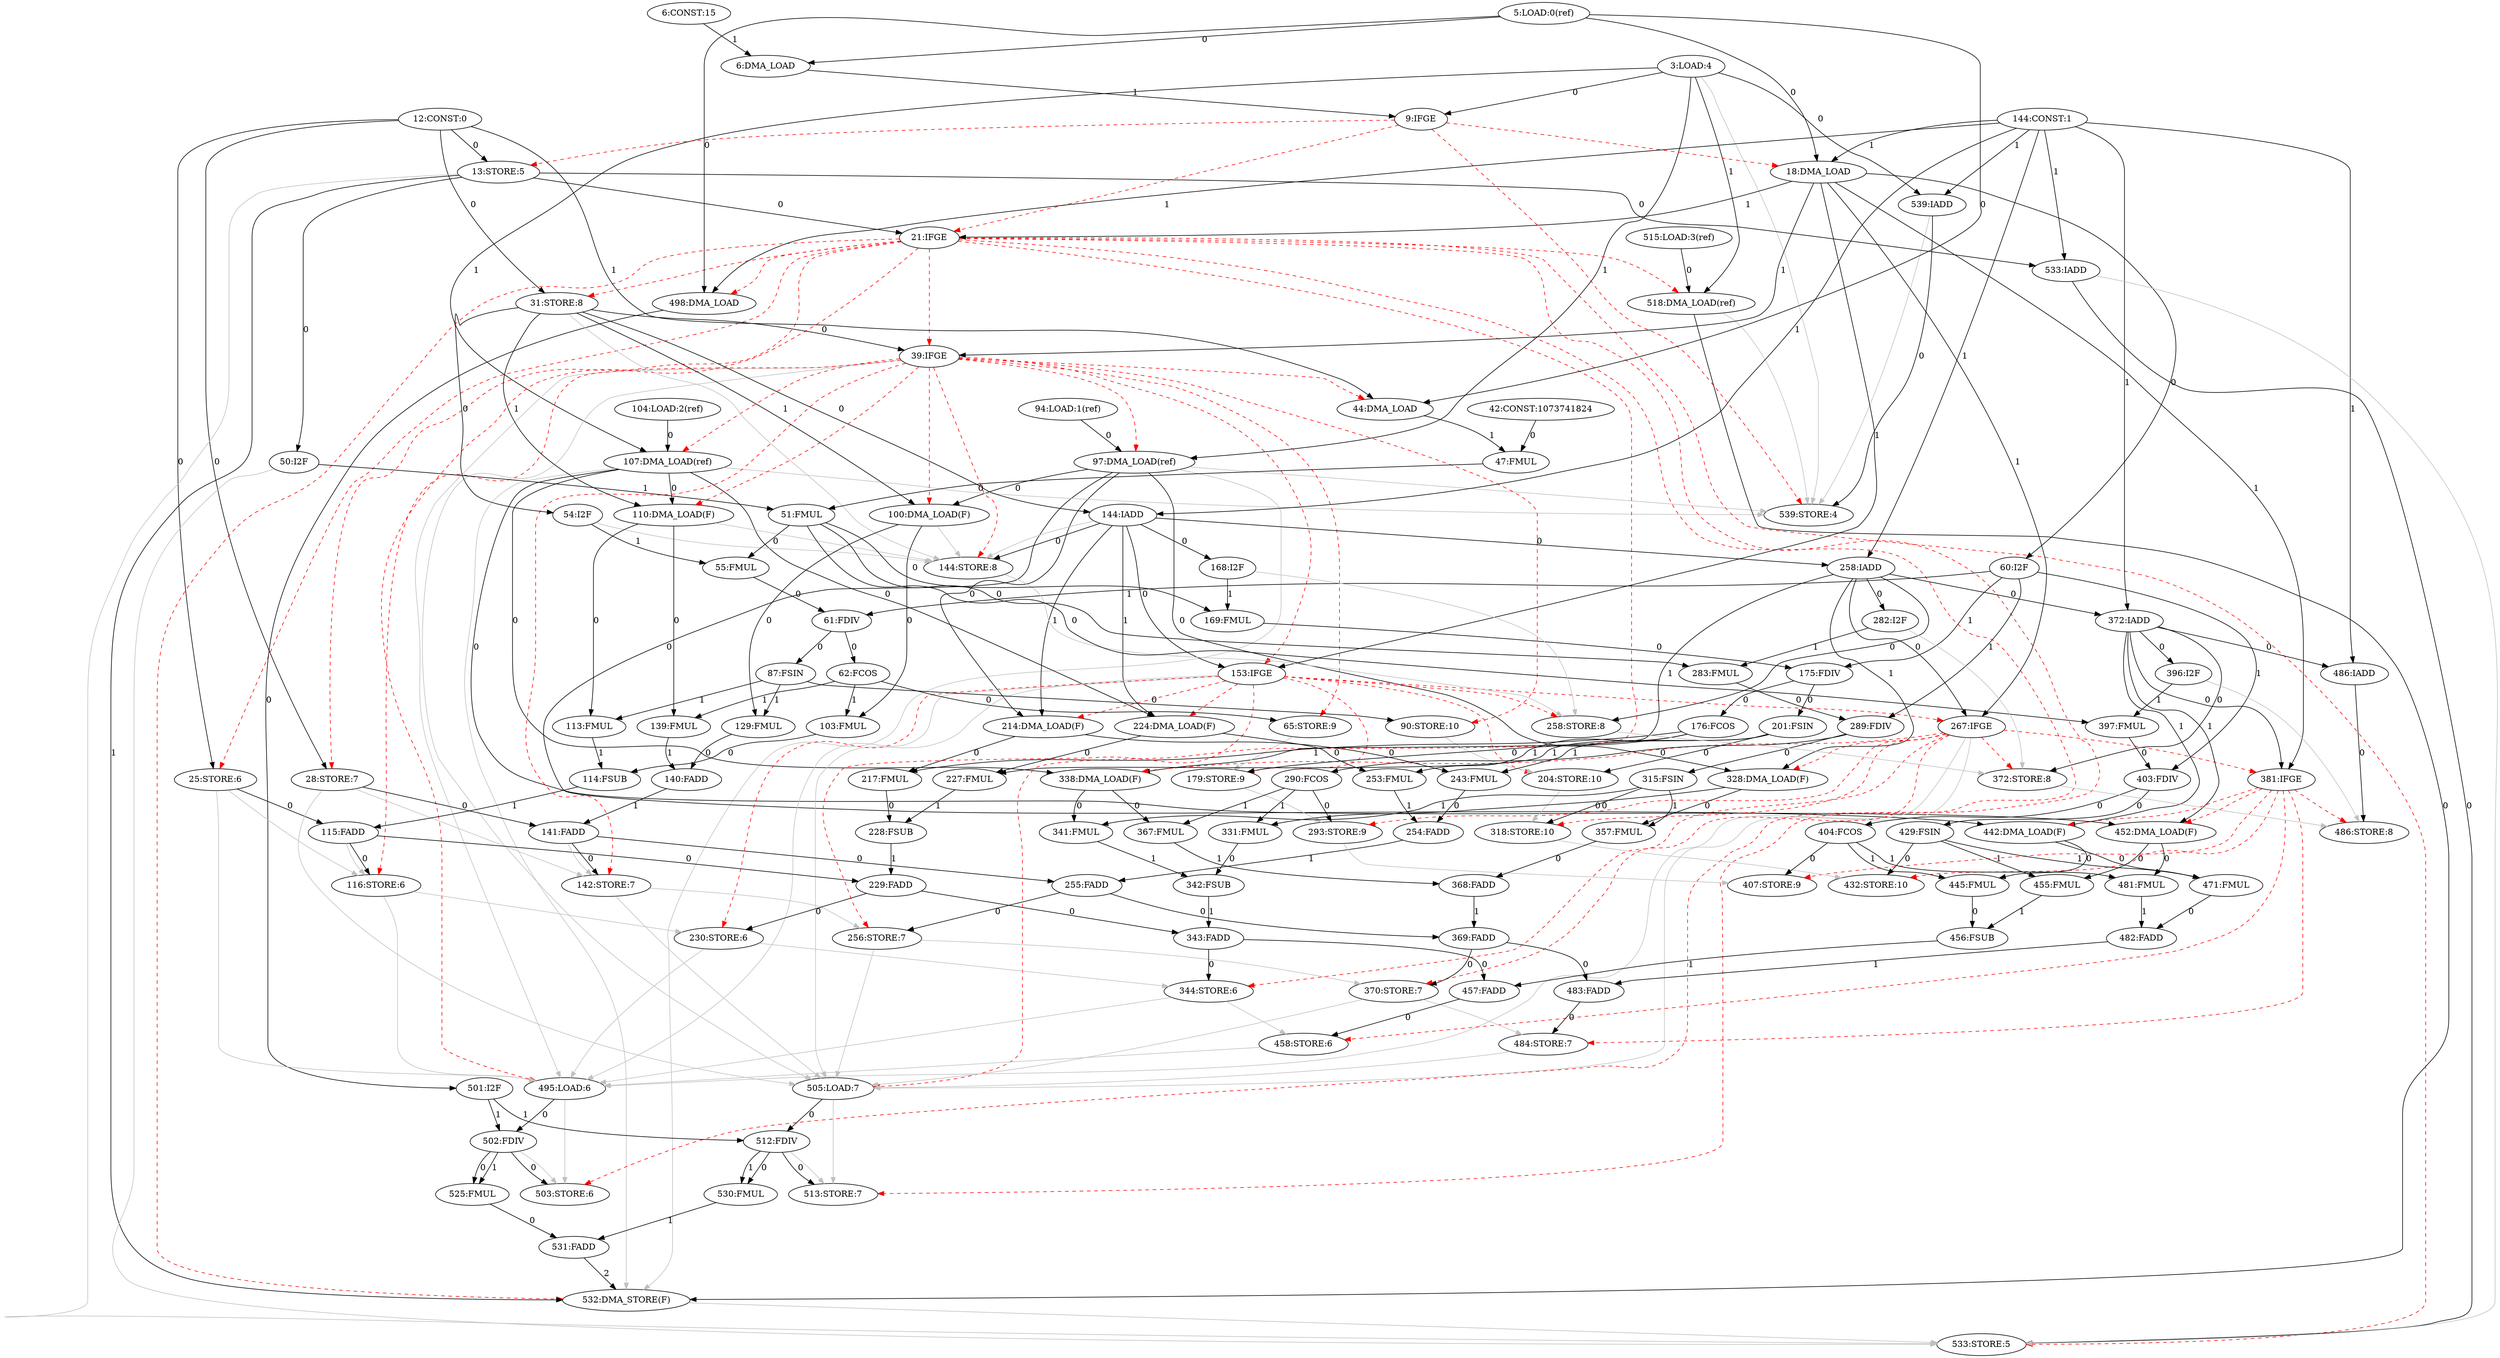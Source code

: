 digraph depgraph {
"539:IADD" -> "539:STORE:4"[label=0];
"3:LOAD:4" -> "539:STORE:4"[color=gray];
"9:IFGE" -> "539:STORE:4"[color=red,style=dashed];
"97:DMA_LOAD(ref)" -> "539:STORE:4"[color=gray];
"107:DMA_LOAD(ref)" -> "539:STORE:4"[color=gray];
"518:DMA_LOAD(ref)" -> "539:STORE:4"[color=gray];
"539:IADD" -> "539:STORE:4"[color=gray];
"3:LOAD:4" -> "9:IFGE"[label=0];
"6:DMA_LOAD" -> "9:IFGE"[label=1];
"94:LOAD:1(ref)" -> "97:DMA_LOAD(ref)"[label=0];
"3:LOAD:4" -> "97:DMA_LOAD(ref)"[label=1];
"39:IFGE" -> "97:DMA_LOAD(ref)"[color=red,style=dashed];
"104:LOAD:2(ref)" -> "107:DMA_LOAD(ref)"[label=0];
"3:LOAD:4" -> "107:DMA_LOAD(ref)"[label=1];
"39:IFGE" -> "107:DMA_LOAD(ref)"[color=red,style=dashed];
"515:LOAD:3(ref)" -> "518:DMA_LOAD(ref)"[label=0];
"3:LOAD:4" -> "518:DMA_LOAD(ref)"[label=1];
"21:IFGE" -> "518:DMA_LOAD(ref)"[color=red,style=dashed];
"3:LOAD:4" -> "539:IADD"[label=0];
"144:CONST:1" -> "539:IADD"[label=1];
"5:LOAD:0(ref)" -> "6:DMA_LOAD"[label=0];
"6:CONST:15" -> "6:DMA_LOAD"[label=1];
"5:LOAD:0(ref)" -> "18:DMA_LOAD"[label=0];
"144:CONST:1" -> "18:DMA_LOAD"[label=1];
"9:IFGE" -> "18:DMA_LOAD"[color=red,style=dashed];
"5:LOAD:0(ref)" -> "44:DMA_LOAD"[label=0];
"12:CONST:0" -> "44:DMA_LOAD"[label=1];
"39:IFGE" -> "44:DMA_LOAD"[color=red,style=dashed];
"5:LOAD:0(ref)" -> "498:DMA_LOAD"[label=0];
"144:CONST:1" -> "498:DMA_LOAD"[label=1];
"21:IFGE" -> "498:DMA_LOAD"[color=red,style=dashed];
"12:CONST:0" -> "13:STORE:5"[label=0];
"9:IFGE" -> "13:STORE:5"[color=red,style=dashed];
"13:STORE:5" -> "21:IFGE"[label=0];
"18:DMA_LOAD" -> "21:IFGE"[label=1];
"9:IFGE" -> "21:IFGE"[color=red,style=dashed];
"12:CONST:0" -> "25:STORE:6"[label=0];
"21:IFGE" -> "25:STORE:6"[color=red,style=dashed];
"12:CONST:0" -> "28:STORE:7"[label=0];
"21:IFGE" -> "28:STORE:7"[color=red,style=dashed];
"12:CONST:0" -> "31:STORE:8"[label=0];
"21:IFGE" -> "31:STORE:8"[color=red,style=dashed];
"533:IADD" -> "533:STORE:5"[label=0];
"13:STORE:5" -> "533:STORE:5"[color=gray];
"21:IFGE" -> "533:STORE:5"[color=red,style=dashed];
"50:I2F" -> "533:STORE:5"[color=gray];
"532:DMA_STORE(F)" -> "533:STORE:5"[color=gray];
"533:IADD" -> "533:STORE:5"[color=gray];
"13:STORE:5" -> "50:I2F"[label=0];
"518:DMA_LOAD(ref)" -> "532:DMA_STORE(F)"[label=0];
"13:STORE:5" -> "532:DMA_STORE(F)"[label=1];
"531:FADD" -> "532:DMA_STORE(F)"[label=2];
"21:IFGE" -> "532:DMA_STORE(F)"[color=red,style=dashed];
"97:DMA_LOAD(ref)" -> "532:DMA_STORE(F)"[color=gray];
"107:DMA_LOAD(ref)" -> "532:DMA_STORE(F)"[color=gray];
"13:STORE:5" -> "533:IADD"[label=0];
"144:CONST:1" -> "533:IADD"[label=1];
"31:STORE:8" -> "39:IFGE"[label=0];
"18:DMA_LOAD" -> "39:IFGE"[label=1];
"21:IFGE" -> "39:IFGE"[color=red,style=dashed];
"18:DMA_LOAD" -> "60:I2F"[label=0];
"144:IADD" -> "153:IFGE"[label=0];
"18:DMA_LOAD" -> "153:IFGE"[label=1];
"39:IFGE" -> "153:IFGE"[color=red,style=dashed];
"258:IADD" -> "267:IFGE"[label=0];
"18:DMA_LOAD" -> "267:IFGE"[label=1];
"153:IFGE" -> "267:IFGE"[color=red,style=dashed];
"372:IADD" -> "381:IFGE"[label=0];
"18:DMA_LOAD" -> "381:IFGE"[label=1];
"267:IFGE" -> "381:IFGE"[color=red,style=dashed];
"502:FDIV" -> "503:STORE:6"[label=0];
"21:IFGE" -> "503:STORE:6"[color=red,style=dashed];
"495:LOAD:6" -> "503:STORE:6"[color=gray];
"502:FDIV" -> "503:STORE:6"[color=gray];
"512:FDIV" -> "513:STORE:7"[label=0];
"21:IFGE" -> "513:STORE:7"[color=red,style=dashed];
"505:LOAD:7" -> "513:STORE:7"[color=gray];
"512:FDIV" -> "513:STORE:7"[color=gray];
"21:IFGE" -> "495:LOAD:6"[color=red,style=dashed];
"25:STORE:6" -> "495:LOAD:6"[color=gray];
"39:IFGE" -> "495:LOAD:6"[color=gray];
"116:STORE:6" -> "495:LOAD:6"[color=gray];
"153:IFGE" -> "495:LOAD:6"[color=gray];
"230:STORE:6" -> "495:LOAD:6"[color=gray];
"267:IFGE" -> "495:LOAD:6"[color=gray];
"344:STORE:6" -> "495:LOAD:6"[color=gray];
"458:STORE:6" -> "495:LOAD:6"[color=gray];
"21:IFGE" -> "505:LOAD:7"[color=red,style=dashed];
"28:STORE:7" -> "505:LOAD:7"[color=gray];
"39:IFGE" -> "505:LOAD:7"[color=gray];
"142:STORE:7" -> "505:LOAD:7"[color=gray];
"153:IFGE" -> "505:LOAD:7"[color=gray];
"256:STORE:7" -> "505:LOAD:7"[color=gray];
"267:IFGE" -> "505:LOAD:7"[color=gray];
"370:STORE:7" -> "505:LOAD:7"[color=gray];
"484:STORE:7" -> "505:LOAD:7"[color=gray];
"115:FADD" -> "116:STORE:6"[label=0];
"25:STORE:6" -> "116:STORE:6"[color=gray];
"39:IFGE" -> "116:STORE:6"[color=red,style=dashed];
"115:FADD" -> "116:STORE:6"[color=gray];
"25:STORE:6" -> "115:FADD"[label=0];
"114:FSUB" -> "115:FADD"[label=1];
"141:FADD" -> "142:STORE:7"[label=0];
"28:STORE:7" -> "142:STORE:7"[color=gray];
"39:IFGE" -> "142:STORE:7"[color=red,style=dashed];
"141:FADD" -> "142:STORE:7"[color=gray];
"28:STORE:7" -> "141:FADD"[label=0];
"140:FADD" -> "141:FADD"[label=1];
"144:IADD" -> "144:STORE:8"[label=0];
"31:STORE:8" -> "144:STORE:8"[color=gray];
"39:IFGE" -> "144:STORE:8"[color=red,style=dashed];
"54:I2F" -> "144:STORE:8"[color=gray];
"100:DMA_LOAD(F)" -> "144:STORE:8"[color=gray];
"110:DMA_LOAD(F)" -> "144:STORE:8"[color=gray];
"144:IADD" -> "144:STORE:8"[color=gray];
"31:STORE:8" -> "54:I2F"[label=0];
"97:DMA_LOAD(ref)" -> "100:DMA_LOAD(F)"[label=0];
"31:STORE:8" -> "100:DMA_LOAD(F)"[label=1];
"39:IFGE" -> "100:DMA_LOAD(F)"[color=red,style=dashed];
"107:DMA_LOAD(ref)" -> "110:DMA_LOAD(F)"[label=0];
"31:STORE:8" -> "110:DMA_LOAD(F)"[label=1];
"39:IFGE" -> "110:DMA_LOAD(F)"[color=red,style=dashed];
"31:STORE:8" -> "144:IADD"[label=0];
"144:CONST:1" -> "144:IADD"[label=1];
"62:FCOS" -> "65:STORE:9"[label=0];
"39:IFGE" -> "65:STORE:9"[color=red,style=dashed];
"87:FSIN" -> "90:STORE:10"[label=0];
"39:IFGE" -> "90:STORE:10"[color=red,style=dashed];
"42:CONST:1073741824" -> "47:FMUL"[label=0];
"44:DMA_LOAD" -> "47:FMUL"[label=1];
"47:FMUL" -> "51:FMUL"[label=0];
"50:I2F" -> "51:FMUL"[label=1];
"51:FMUL" -> "55:FMUL"[label=0];
"54:I2F" -> "55:FMUL"[label=1];
"51:FMUL" -> "169:FMUL"[label=0];
"168:I2F" -> "169:FMUL"[label=1];
"51:FMUL" -> "283:FMUL"[label=0];
"282:I2F" -> "283:FMUL"[label=1];
"51:FMUL" -> "397:FMUL"[label=0];
"396:I2F" -> "397:FMUL"[label=1];
"55:FMUL" -> "61:FDIV"[label=0];
"60:I2F" -> "61:FDIV"[label=1];
"169:FMUL" -> "175:FDIV"[label=0];
"60:I2F" -> "175:FDIV"[label=1];
"283:FMUL" -> "289:FDIV"[label=0];
"60:I2F" -> "289:FDIV"[label=1];
"397:FMUL" -> "403:FDIV"[label=0];
"60:I2F" -> "403:FDIV"[label=1];
"61:FDIV" -> "62:FCOS"[label=0];
"61:FDIV" -> "87:FSIN"[label=0];
"100:DMA_LOAD(F)" -> "103:FMUL"[label=0];
"62:FCOS" -> "103:FMUL"[label=1];
"110:DMA_LOAD(F)" -> "139:FMUL"[label=0];
"62:FCOS" -> "139:FMUL"[label=1];
"176:FCOS" -> "179:STORE:9"[label=0];
"65:STORE:9" -> "179:STORE:9"[color=gray];
"153:IFGE" -> "179:STORE:9"[color=red,style=dashed];
"110:DMA_LOAD(F)" -> "113:FMUL"[label=0];
"87:FSIN" -> "113:FMUL"[label=1];
"100:DMA_LOAD(F)" -> "129:FMUL"[label=0];
"87:FSIN" -> "129:FMUL"[label=1];
"201:FSIN" -> "204:STORE:10"[label=0];
"90:STORE:10" -> "204:STORE:10"[color=gray];
"153:IFGE" -> "204:STORE:10"[color=red,style=dashed];
"97:DMA_LOAD(ref)" -> "214:DMA_LOAD(F)"[label=0];
"144:IADD" -> "214:DMA_LOAD(F)"[label=1];
"153:IFGE" -> "214:DMA_LOAD(F)"[color=red,style=dashed];
"97:DMA_LOAD(ref)" -> "328:DMA_LOAD(F)"[label=0];
"258:IADD" -> "328:DMA_LOAD(F)"[label=1];
"267:IFGE" -> "328:DMA_LOAD(F)"[color=red,style=dashed];
"97:DMA_LOAD(ref)" -> "442:DMA_LOAD(F)"[label=0];
"372:IADD" -> "442:DMA_LOAD(F)"[label=1];
"381:IFGE" -> "442:DMA_LOAD(F)"[color=red,style=dashed];
"103:FMUL" -> "114:FSUB"[label=0];
"113:FMUL" -> "114:FSUB"[label=1];
"107:DMA_LOAD(ref)" -> "224:DMA_LOAD(F)"[label=0];
"144:IADD" -> "224:DMA_LOAD(F)"[label=1];
"153:IFGE" -> "224:DMA_LOAD(F)"[color=red,style=dashed];
"107:DMA_LOAD(ref)" -> "338:DMA_LOAD(F)"[label=0];
"258:IADD" -> "338:DMA_LOAD(F)"[label=1];
"267:IFGE" -> "338:DMA_LOAD(F)"[color=red,style=dashed];
"107:DMA_LOAD(ref)" -> "452:DMA_LOAD(F)"[label=0];
"372:IADD" -> "452:DMA_LOAD(F)"[label=1];
"381:IFGE" -> "452:DMA_LOAD(F)"[color=red,style=dashed];
"115:FADD" -> "229:FADD"[label=0];
"228:FSUB" -> "229:FADD"[label=1];
"229:FADD" -> "230:STORE:6"[label=0];
"116:STORE:6" -> "230:STORE:6"[color=gray];
"153:IFGE" -> "230:STORE:6"[color=red,style=dashed];
"129:FMUL" -> "140:FADD"[label=0];
"139:FMUL" -> "140:FADD"[label=1];
"141:FADD" -> "255:FADD"[label=0];
"254:FADD" -> "255:FADD"[label=1];
"255:FADD" -> "256:STORE:7"[label=0];
"142:STORE:7" -> "256:STORE:7"[color=gray];
"153:IFGE" -> "256:STORE:7"[color=red,style=dashed];
"144:IADD" -> "258:IADD"[label=0];
"144:CONST:1" -> "258:IADD"[label=1];
"144:IADD" -> "168:I2F"[label=0];
"258:IADD" -> "372:IADD"[label=0];
"144:CONST:1" -> "372:IADD"[label=1];
"372:IADD" -> "486:IADD"[label=0];
"144:CONST:1" -> "486:IADD"[label=1];
"258:IADD" -> "258:STORE:8"[label=0];
"144:STORE:8" -> "258:STORE:8"[color=gray];
"153:IFGE" -> "258:STORE:8"[color=red,style=dashed];
"168:I2F" -> "258:STORE:8"[color=gray];
"175:FDIV" -> "176:FCOS"[label=0];
"175:FDIV" -> "201:FSIN"[label=0];
"214:DMA_LOAD(F)" -> "217:FMUL"[label=0];
"176:FCOS" -> "217:FMUL"[label=1];
"224:DMA_LOAD(F)" -> "253:FMUL"[label=0];
"176:FCOS" -> "253:FMUL"[label=1];
"290:FCOS" -> "293:STORE:9"[label=0];
"179:STORE:9" -> "293:STORE:9"[color=gray];
"267:IFGE" -> "293:STORE:9"[color=red,style=dashed];
"224:DMA_LOAD(F)" -> "227:FMUL"[label=0];
"201:FSIN" -> "227:FMUL"[label=1];
"214:DMA_LOAD(F)" -> "243:FMUL"[label=0];
"201:FSIN" -> "243:FMUL"[label=1];
"315:FSIN" -> "318:STORE:10"[label=0];
"204:STORE:10" -> "318:STORE:10"[color=gray];
"267:IFGE" -> "318:STORE:10"[color=red,style=dashed];
"217:FMUL" -> "228:FSUB"[label=0];
"227:FMUL" -> "228:FSUB"[label=1];
"229:FADD" -> "343:FADD"[label=0];
"342:FSUB" -> "343:FADD"[label=1];
"343:FADD" -> "344:STORE:6"[label=0];
"230:STORE:6" -> "344:STORE:6"[color=gray];
"267:IFGE" -> "344:STORE:6"[color=red,style=dashed];
"243:FMUL" -> "254:FADD"[label=0];
"253:FMUL" -> "254:FADD"[label=1];
"255:FADD" -> "369:FADD"[label=0];
"368:FADD" -> "369:FADD"[label=1];
"369:FADD" -> "370:STORE:7"[label=0];
"256:STORE:7" -> "370:STORE:7"[color=gray];
"267:IFGE" -> "370:STORE:7"[color=red,style=dashed];
"258:IADD" -> "282:I2F"[label=0];
"372:IADD" -> "372:STORE:8"[label=0];
"258:STORE:8" -> "372:STORE:8"[color=gray];
"267:IFGE" -> "372:STORE:8"[color=red,style=dashed];
"282:I2F" -> "372:STORE:8"[color=gray];
"289:FDIV" -> "290:FCOS"[label=0];
"289:FDIV" -> "315:FSIN"[label=0];
"328:DMA_LOAD(F)" -> "331:FMUL"[label=0];
"290:FCOS" -> "331:FMUL"[label=1];
"338:DMA_LOAD(F)" -> "367:FMUL"[label=0];
"290:FCOS" -> "367:FMUL"[label=1];
"404:FCOS" -> "407:STORE:9"[label=0];
"293:STORE:9" -> "407:STORE:9"[color=gray];
"381:IFGE" -> "407:STORE:9"[color=red,style=dashed];
"338:DMA_LOAD(F)" -> "341:FMUL"[label=0];
"315:FSIN" -> "341:FMUL"[label=1];
"328:DMA_LOAD(F)" -> "357:FMUL"[label=0];
"315:FSIN" -> "357:FMUL"[label=1];
"429:FSIN" -> "432:STORE:10"[label=0];
"318:STORE:10" -> "432:STORE:10"[color=gray];
"381:IFGE" -> "432:STORE:10"[color=red,style=dashed];
"331:FMUL" -> "342:FSUB"[label=0];
"341:FMUL" -> "342:FSUB"[label=1];
"343:FADD" -> "457:FADD"[label=0];
"456:FSUB" -> "457:FADD"[label=1];
"457:FADD" -> "458:STORE:6"[label=0];
"344:STORE:6" -> "458:STORE:6"[color=gray];
"381:IFGE" -> "458:STORE:6"[color=red,style=dashed];
"357:FMUL" -> "368:FADD"[label=0];
"367:FMUL" -> "368:FADD"[label=1];
"369:FADD" -> "483:FADD"[label=0];
"482:FADD" -> "483:FADD"[label=1];
"483:FADD" -> "484:STORE:7"[label=0];
"370:STORE:7" -> "484:STORE:7"[color=gray];
"381:IFGE" -> "484:STORE:7"[color=red,style=dashed];
"372:IADD" -> "396:I2F"[label=0];
"486:IADD" -> "486:STORE:8"[label=0];
"372:STORE:8" -> "486:STORE:8"[color=gray];
"381:IFGE" -> "486:STORE:8"[color=red,style=dashed];
"396:I2F" -> "486:STORE:8"[color=gray];
"403:FDIV" -> "404:FCOS"[label=0];
"403:FDIV" -> "429:FSIN"[label=0];
"442:DMA_LOAD(F)" -> "445:FMUL"[label=0];
"404:FCOS" -> "445:FMUL"[label=1];
"452:DMA_LOAD(F)" -> "481:FMUL"[label=0];
"404:FCOS" -> "481:FMUL"[label=1];
"452:DMA_LOAD(F)" -> "455:FMUL"[label=0];
"429:FSIN" -> "455:FMUL"[label=1];
"442:DMA_LOAD(F)" -> "471:FMUL"[label=0];
"429:FSIN" -> "471:FMUL"[label=1];
"445:FMUL" -> "456:FSUB"[label=0];
"455:FMUL" -> "456:FSUB"[label=1];
"471:FMUL" -> "482:FADD"[label=0];
"481:FMUL" -> "482:FADD"[label=1];
"495:LOAD:6" -> "502:FDIV"[label=0];
"501:I2F" -> "502:FDIV"[label=1];
"498:DMA_LOAD" -> "501:I2F"[label=0];
"505:LOAD:7" -> "512:FDIV"[label=0];
"501:I2F" -> "512:FDIV"[label=1];
"502:FDIV" -> "525:FMUL"[label=0];
"502:FDIV" -> "525:FMUL"[label=1];
"512:FDIV" -> "530:FMUL"[label=0];
"512:FDIV" -> "530:FMUL"[label=1];
"525:FMUL" -> "531:FADD"[label=0];
"530:FMUL" -> "531:FADD"[label=1];
}